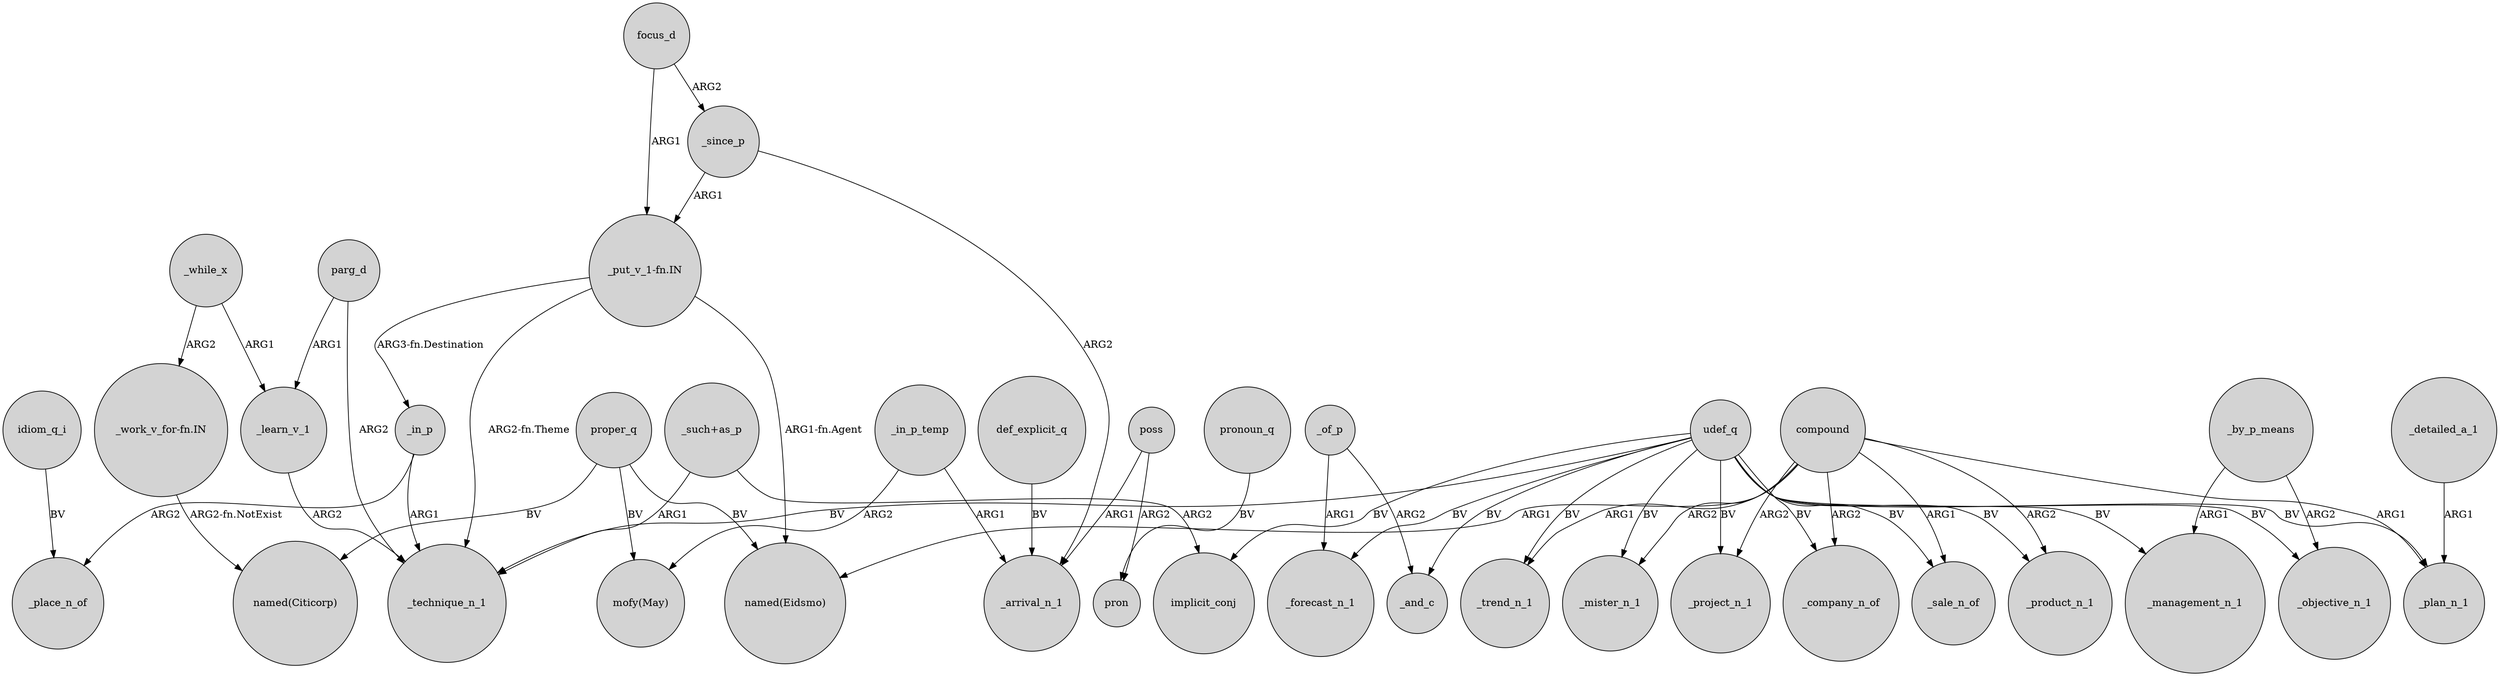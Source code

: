 digraph {
	node [shape=circle style=filled]
	focus_d -> _since_p [label=ARG2]
	compound -> "named(Eidsmo)" [label=ARG1]
	_since_p -> "_put_v_1-fn.IN" [label=ARG1]
	_in_p -> _technique_n_1 [label=ARG1]
	"_work_v_for-fn.IN" -> "named(Citicorp)" [label="ARG2-fn.NotExist"]
	poss -> pron [label=ARG2]
	_in_p_temp -> _arrival_n_1 [label=ARG1]
	proper_q -> "named(Eidsmo)" [label=BV]
	udef_q -> _project_n_1 [label=BV]
	_while_x -> "_work_v_for-fn.IN" [label=ARG2]
	proper_q -> "named(Citicorp)" [label=BV]
	compound -> _mister_n_1 [label=ARG2]
	"_put_v_1-fn.IN" -> _in_p [label="ARG3-fn.Destination"]
	udef_q -> _mister_n_1 [label=BV]
	_of_p -> _and_c [label=ARG2]
	compound -> _plan_n_1 [label=ARG1]
	proper_q -> "mofy(May)" [label=BV]
	poss -> _arrival_n_1 [label=ARG1]
	udef_q -> _technique_n_1 [label=BV]
	compound -> _company_n_of [label=ARG2]
	compound -> _product_n_1 [label=ARG2]
	udef_q -> _management_n_1 [label=BV]
	_by_p_means -> _objective_n_1 [label=ARG2]
	udef_q -> implicit_conj [label=BV]
	_in_p_temp -> "mofy(May)" [label=ARG2]
	_learn_v_1 -> _technique_n_1 [label=ARG2]
	_in_p -> _place_n_of [label=ARG2]
	parg_d -> _technique_n_1 [label=ARG2]
	"_put_v_1-fn.IN" -> "named(Eidsmo)" [label="ARG1-fn.Agent"]
	udef_q -> _trend_n_1 [label=BV]
	pronoun_q -> pron [label=BV]
	compound -> _trend_n_1 [label=ARG1]
	parg_d -> _learn_v_1 [label=ARG1]
	udef_q -> _objective_n_1 [label=BV]
	compound -> _project_n_1 [label=ARG2]
	"_put_v_1-fn.IN" -> _technique_n_1 [label="ARG2-fn.Theme"]
	udef_q -> _plan_n_1 [label=BV]
	_since_p -> _arrival_n_1 [label=ARG2]
	"_such+as_p" -> implicit_conj [label=ARG2]
	focus_d -> "_put_v_1-fn.IN" [label=ARG1]
	_of_p -> _forecast_n_1 [label=ARG1]
	udef_q -> _sale_n_of [label=BV]
	"_such+as_p" -> _technique_n_1 [label=ARG1]
	udef_q -> _forecast_n_1 [label=BV]
	def_explicit_q -> _arrival_n_1 [label=BV]
	udef_q -> _product_n_1 [label=BV]
	_by_p_means -> _management_n_1 [label=ARG1]
	_detailed_a_1 -> _plan_n_1 [label=ARG1]
	udef_q -> _company_n_of [label=BV]
	udef_q -> _and_c [label=BV]
	compound -> _sale_n_of [label=ARG1]
	_while_x -> _learn_v_1 [label=ARG1]
	idiom_q_i -> _place_n_of [label=BV]
}

